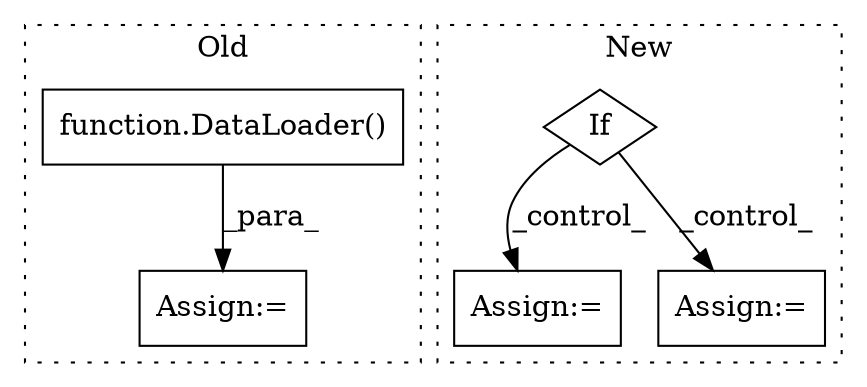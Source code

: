 digraph G {
subgraph cluster0 {
1 [label="function.DataLoader()" a="75" s="6987,7005" l="11,54" shape="box"];
3 [label="Assign:=" a="68" s="6984" l="3" shape="box"];
label = "Old";
style="dotted";
}
subgraph cluster1 {
2 [label="If" a="96" s="7651" l="3" shape="diamond"];
4 [label="Assign:=" a="68" s="7765" l="3" shape="box"];
5 [label="Assign:=" a="68" s="7712" l="3" shape="box"];
label = "New";
style="dotted";
}
1 -> 3 [label="_para_"];
2 -> 5 [label="_control_"];
2 -> 4 [label="_control_"];
}